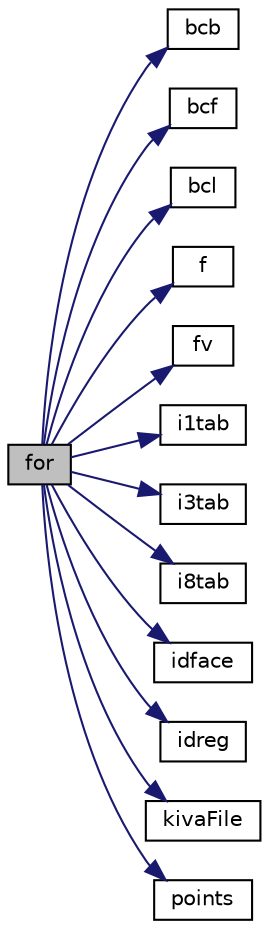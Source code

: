 digraph "for"
{
  bgcolor="transparent";
  edge [fontname="Helvetica",fontsize="10",labelfontname="Helvetica",labelfontsize="10"];
  node [fontname="Helvetica",fontsize="10",shape=record];
  rankdir="LR";
  Node1 [label="for",height=0.2,width=0.4,color="black", fillcolor="grey75", style="filled", fontcolor="black"];
  Node1 -> Node2 [color="midnightblue",fontsize="10",style="solid",fontname="Helvetica"];
  Node2 [label="bcb",height=0.2,width=0.4,color="black",URL="$a04068.html#adf67db98239022e086a4fcc2397b4ea7"];
  Node1 -> Node3 [color="midnightblue",fontsize="10",style="solid",fontname="Helvetica"];
  Node3 [label="bcf",height=0.2,width=0.4,color="black",URL="$a04068.html#ad6423a07503081cffbc80eea16fd59da"];
  Node1 -> Node4 [color="midnightblue",fontsize="10",style="solid",fontname="Helvetica"];
  Node4 [label="bcl",height=0.2,width=0.4,color="black",URL="$a04068.html#a2d50b26764a1866fdeb90d18e3f4c327"];
  Node1 -> Node5 [color="midnightblue",fontsize="10",style="solid",fontname="Helvetica"];
  Node5 [label="f",height=0.2,width=0.4,color="black",URL="$a04068.html#a888be93833ac7a23170555c69c690288"];
  Node1 -> Node6 [color="midnightblue",fontsize="10",style="solid",fontname="Helvetica"];
  Node6 [label="fv",height=0.2,width=0.4,color="black",URL="$a04068.html#ae47b8766ffa7050538d9c826f703afa3"];
  Node1 -> Node7 [color="midnightblue",fontsize="10",style="solid",fontname="Helvetica"];
  Node7 [label="i1tab",height=0.2,width=0.4,color="black",URL="$a04068.html#a3846e10bf304e26f9b8a421d69ad9ce0"];
  Node1 -> Node8 [color="midnightblue",fontsize="10",style="solid",fontname="Helvetica"];
  Node8 [label="i3tab",height=0.2,width=0.4,color="black",URL="$a04068.html#a217cd5711aaad2c4e7a9fd5361ed9298"];
  Node1 -> Node9 [color="midnightblue",fontsize="10",style="solid",fontname="Helvetica"];
  Node9 [label="i8tab",height=0.2,width=0.4,color="black",URL="$a04068.html#ad227efe2190bab99071047dc317f2b25"];
  Node1 -> Node10 [color="midnightblue",fontsize="10",style="solid",fontname="Helvetica"];
  Node10 [label="idface",height=0.2,width=0.4,color="black",URL="$a04068.html#aa2b7498b46258da34bb39be3cd9b068e"];
  Node1 -> Node11 [color="midnightblue",fontsize="10",style="solid",fontname="Helvetica"];
  Node11 [label="idreg",height=0.2,width=0.4,color="black",URL="$a04068.html#a299737c944bf2d321616601e508498f3"];
  Node1 -> Node12 [color="midnightblue",fontsize="10",style="solid",fontname="Helvetica"];
  Node12 [label="kivaFile",height=0.2,width=0.4,color="black",URL="$a04068.html#a2e97702de02b805b2d4d00221bf3a12e"];
  Node1 -> Node13 [color="midnightblue",fontsize="10",style="solid",fontname="Helvetica"];
  Node13 [label="points",height=0.2,width=0.4,color="black",URL="$a04068.html#a43f0c6ecb5f777015da64f362c5e2739"];
}
